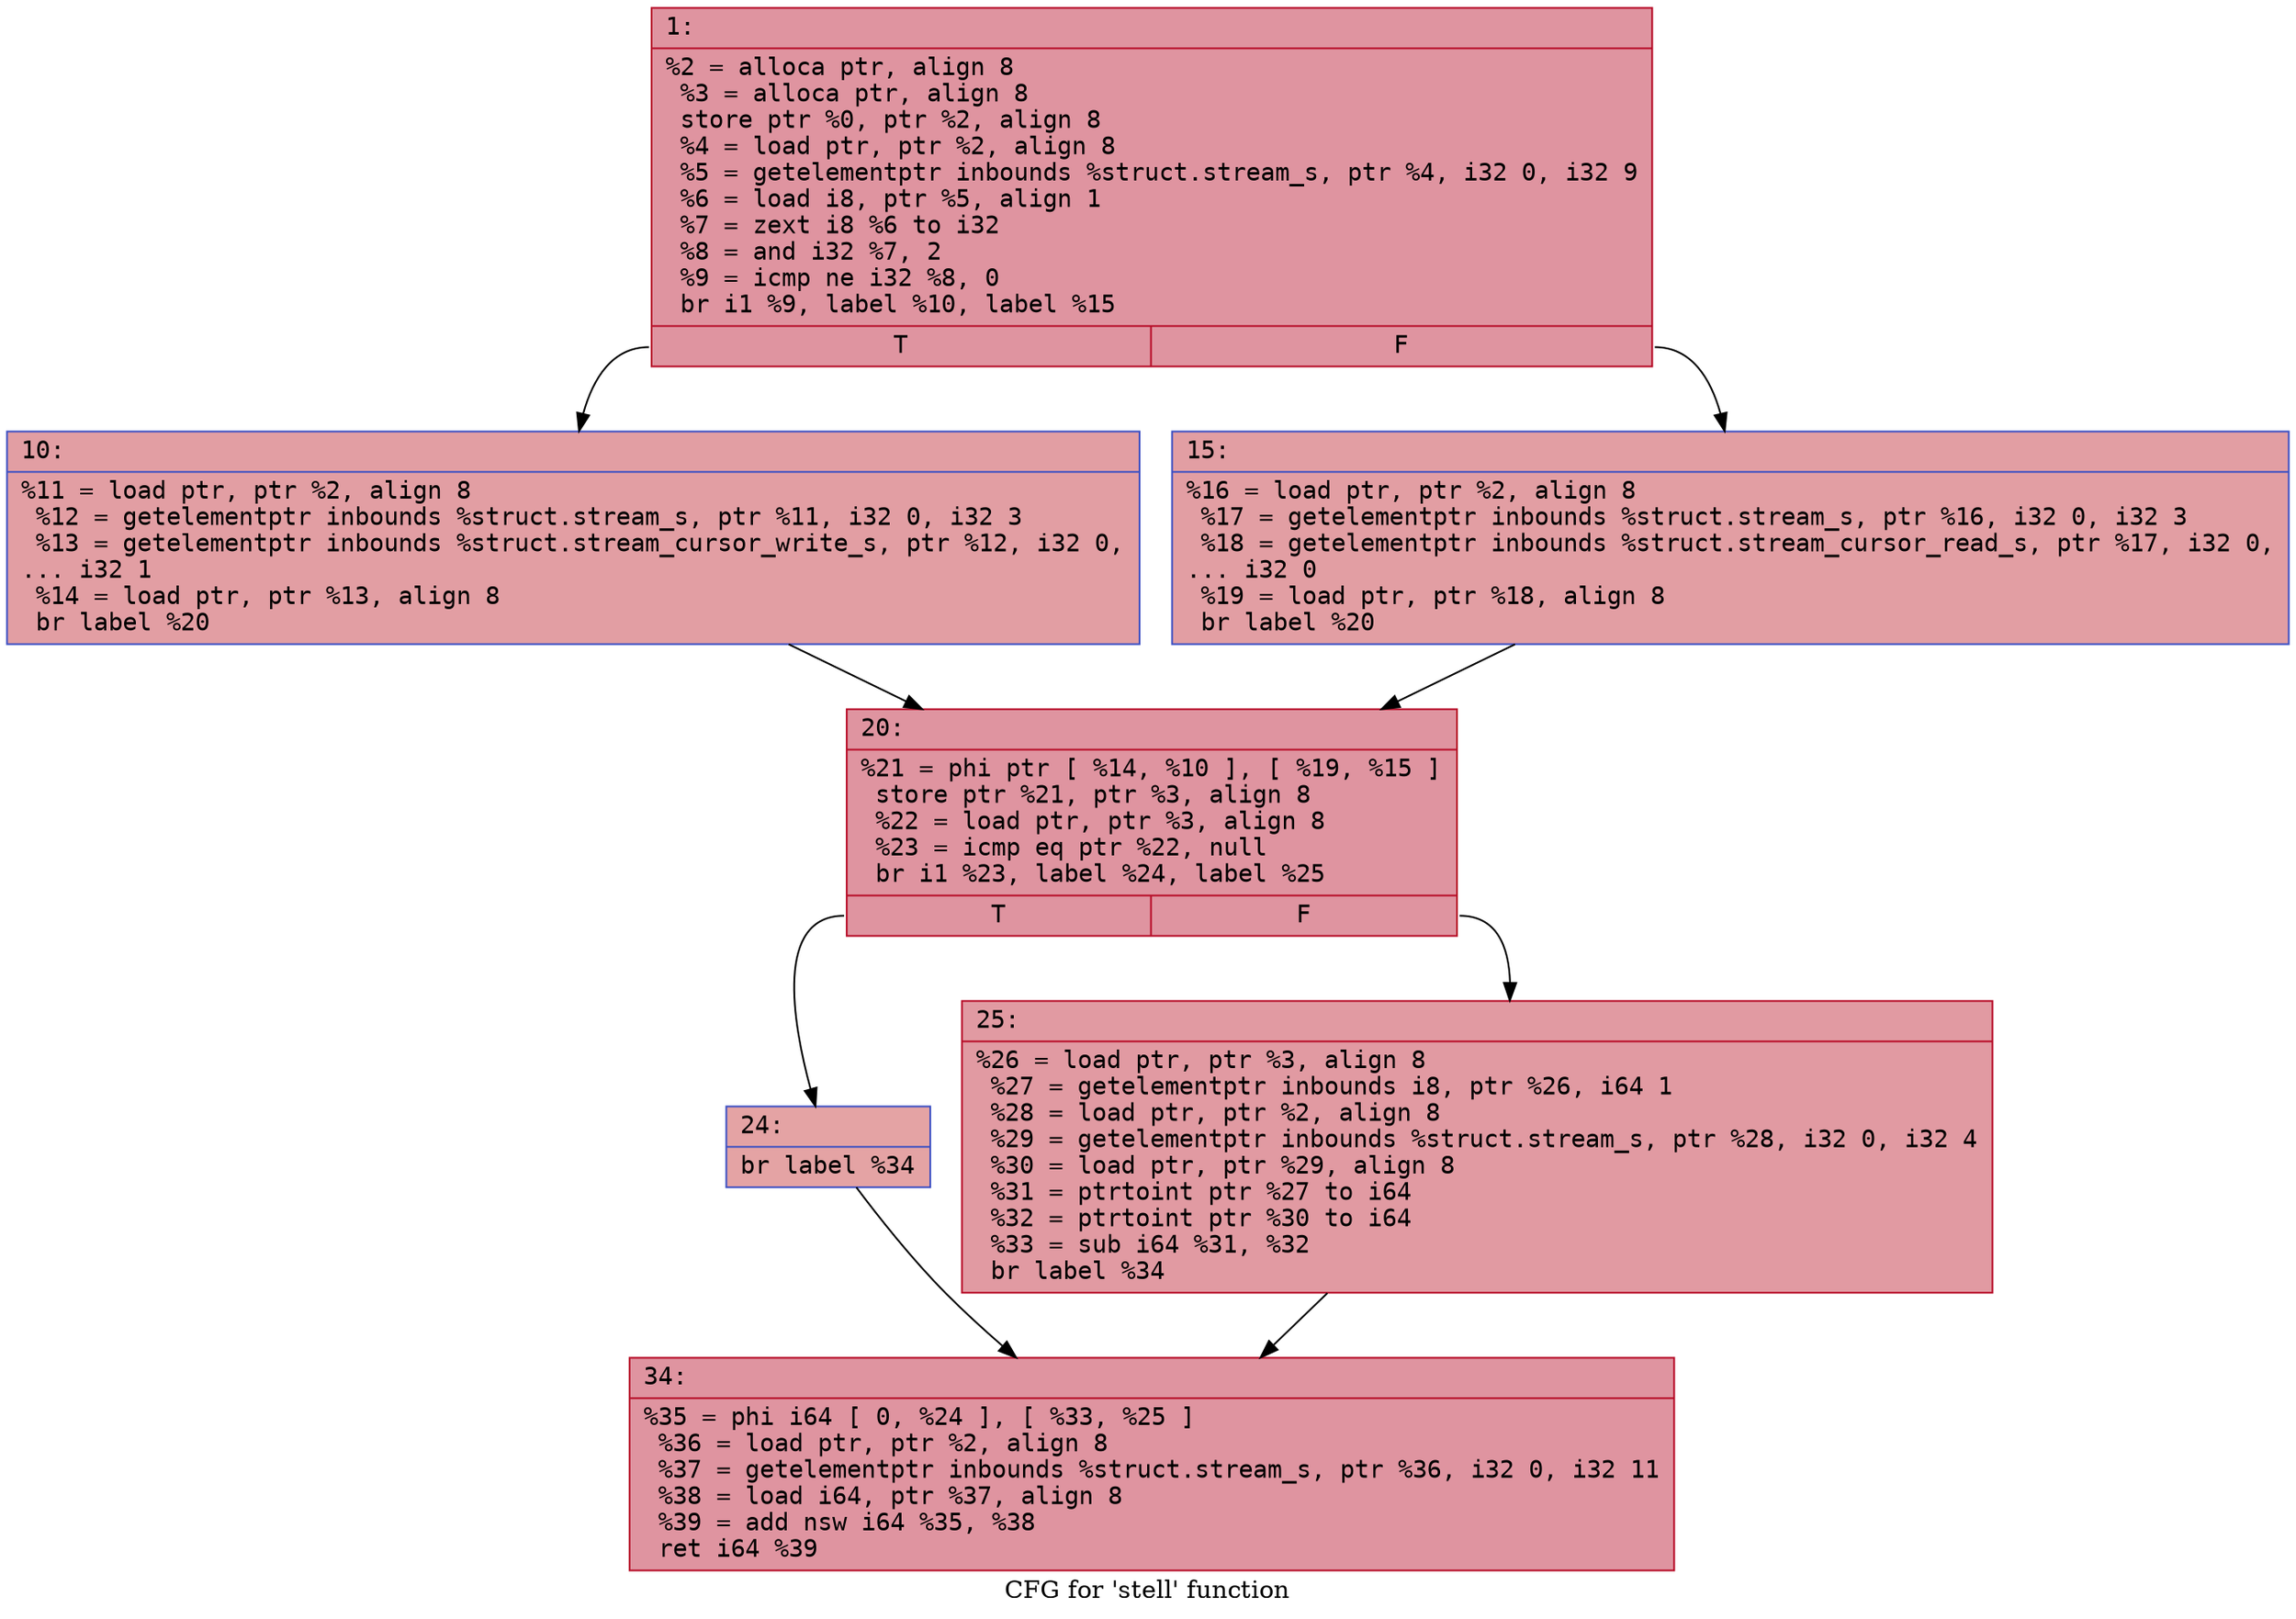 digraph "CFG for 'stell' function" {
	label="CFG for 'stell' function";

	Node0x60000320f890 [shape=record,color="#b70d28ff", style=filled, fillcolor="#b70d2870" fontname="Courier",label="{1:\l|  %2 = alloca ptr, align 8\l  %3 = alloca ptr, align 8\l  store ptr %0, ptr %2, align 8\l  %4 = load ptr, ptr %2, align 8\l  %5 = getelementptr inbounds %struct.stream_s, ptr %4, i32 0, i32 9\l  %6 = load i8, ptr %5, align 1\l  %7 = zext i8 %6 to i32\l  %8 = and i32 %7, 2\l  %9 = icmp ne i32 %8, 0\l  br i1 %9, label %10, label %15\l|{<s0>T|<s1>F}}"];
	Node0x60000320f890:s0 -> Node0x60000320f8e0[tooltip="1 -> 10\nProbability 50.00%" ];
	Node0x60000320f890:s1 -> Node0x60000320f930[tooltip="1 -> 15\nProbability 50.00%" ];
	Node0x60000320f8e0 [shape=record,color="#3d50c3ff", style=filled, fillcolor="#be242e70" fontname="Courier",label="{10:\l|  %11 = load ptr, ptr %2, align 8\l  %12 = getelementptr inbounds %struct.stream_s, ptr %11, i32 0, i32 3\l  %13 = getelementptr inbounds %struct.stream_cursor_write_s, ptr %12, i32 0,\l... i32 1\l  %14 = load ptr, ptr %13, align 8\l  br label %20\l}"];
	Node0x60000320f8e0 -> Node0x60000320f980[tooltip="10 -> 20\nProbability 100.00%" ];
	Node0x60000320f930 [shape=record,color="#3d50c3ff", style=filled, fillcolor="#be242e70" fontname="Courier",label="{15:\l|  %16 = load ptr, ptr %2, align 8\l  %17 = getelementptr inbounds %struct.stream_s, ptr %16, i32 0, i32 3\l  %18 = getelementptr inbounds %struct.stream_cursor_read_s, ptr %17, i32 0,\l... i32 0\l  %19 = load ptr, ptr %18, align 8\l  br label %20\l}"];
	Node0x60000320f930 -> Node0x60000320f980[tooltip="15 -> 20\nProbability 100.00%" ];
	Node0x60000320f980 [shape=record,color="#b70d28ff", style=filled, fillcolor="#b70d2870" fontname="Courier",label="{20:\l|  %21 = phi ptr [ %14, %10 ], [ %19, %15 ]\l  store ptr %21, ptr %3, align 8\l  %22 = load ptr, ptr %3, align 8\l  %23 = icmp eq ptr %22, null\l  br i1 %23, label %24, label %25\l|{<s0>T|<s1>F}}"];
	Node0x60000320f980:s0 -> Node0x60000320f9d0[tooltip="20 -> 24\nProbability 37.50%" ];
	Node0x60000320f980:s1 -> Node0x60000320fa20[tooltip="20 -> 25\nProbability 62.50%" ];
	Node0x60000320f9d0 [shape=record,color="#3d50c3ff", style=filled, fillcolor="#c32e3170" fontname="Courier",label="{24:\l|  br label %34\l}"];
	Node0x60000320f9d0 -> Node0x60000320fa70[tooltip="24 -> 34\nProbability 100.00%" ];
	Node0x60000320fa20 [shape=record,color="#b70d28ff", style=filled, fillcolor="#bb1b2c70" fontname="Courier",label="{25:\l|  %26 = load ptr, ptr %3, align 8\l  %27 = getelementptr inbounds i8, ptr %26, i64 1\l  %28 = load ptr, ptr %2, align 8\l  %29 = getelementptr inbounds %struct.stream_s, ptr %28, i32 0, i32 4\l  %30 = load ptr, ptr %29, align 8\l  %31 = ptrtoint ptr %27 to i64\l  %32 = ptrtoint ptr %30 to i64\l  %33 = sub i64 %31, %32\l  br label %34\l}"];
	Node0x60000320fa20 -> Node0x60000320fa70[tooltip="25 -> 34\nProbability 100.00%" ];
	Node0x60000320fa70 [shape=record,color="#b70d28ff", style=filled, fillcolor="#b70d2870" fontname="Courier",label="{34:\l|  %35 = phi i64 [ 0, %24 ], [ %33, %25 ]\l  %36 = load ptr, ptr %2, align 8\l  %37 = getelementptr inbounds %struct.stream_s, ptr %36, i32 0, i32 11\l  %38 = load i64, ptr %37, align 8\l  %39 = add nsw i64 %35, %38\l  ret i64 %39\l}"];
}
